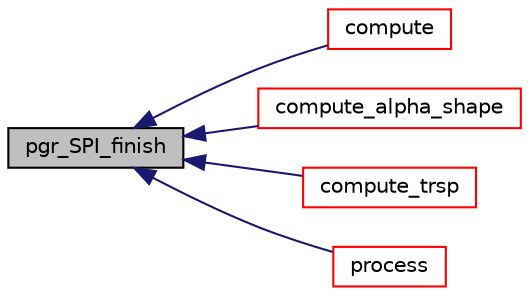 digraph "pgr_SPI_finish"
{
  edge [fontname="Helvetica",fontsize="10",labelfontname="Helvetica",labelfontsize="10"];
  node [fontname="Helvetica",fontsize="10",shape=record];
  rankdir="LR";
  Node63 [label="pgr_SPI_finish",height=0.2,width=0.4,color="black", fillcolor="grey75", style="filled", fontcolor="black"];
  Node63 -> Node64 [dir="back",color="midnightblue",fontsize="10",style="solid",fontname="Helvetica"];
  Node64 [label="compute",height=0.2,width=0.4,color="red", fillcolor="white", style="filled",URL="$ksp_8c.html#a896f074f30ab89f370432034161aa478"];
  Node63 -> Node66 [dir="back",color="midnightblue",fontsize="10",style="solid",fontname="Helvetica"];
  Node66 [label="compute_alpha_shape",height=0.2,width=0.4,color="red", fillcolor="white", style="filled",URL="$alpha_8c.html#a5146a0f8e47bbe91ce06cd37851193b1"];
  Node63 -> Node68 [dir="back",color="midnightblue",fontsize="10",style="solid",fontname="Helvetica"];
  Node68 [label="compute_trsp",height=0.2,width=0.4,color="red", fillcolor="white", style="filled",URL="$new__trsp_8c.html#a4b6c631c8d12b27e5c230ecdb589d414"];
  Node63 -> Node70 [dir="back",color="midnightblue",fontsize="10",style="solid",fontname="Helvetica"];
  Node70 [label="process",height=0.2,width=0.4,color="red", fillcolor="white", style="filled",URL="$articulationPoints_8c.html#aea8088be2729b7f76f6fa2affe628168"];
}
